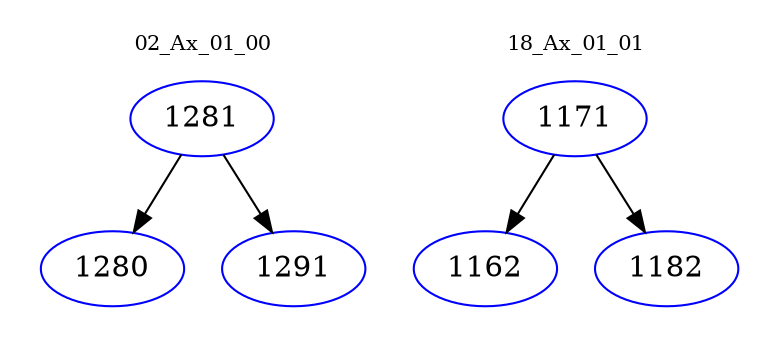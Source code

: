 digraph{
subgraph cluster_0 {
color = white
label = "02_Ax_01_00";
fontsize=10;
T0_1281 [label="1281", color="blue"]
T0_1281 -> T0_1280 [color="black"]
T0_1280 [label="1280", color="blue"]
T0_1281 -> T0_1291 [color="black"]
T0_1291 [label="1291", color="blue"]
}
subgraph cluster_1 {
color = white
label = "18_Ax_01_01";
fontsize=10;
T1_1171 [label="1171", color="blue"]
T1_1171 -> T1_1162 [color="black"]
T1_1162 [label="1162", color="blue"]
T1_1171 -> T1_1182 [color="black"]
T1_1182 [label="1182", color="blue"]
}
}
